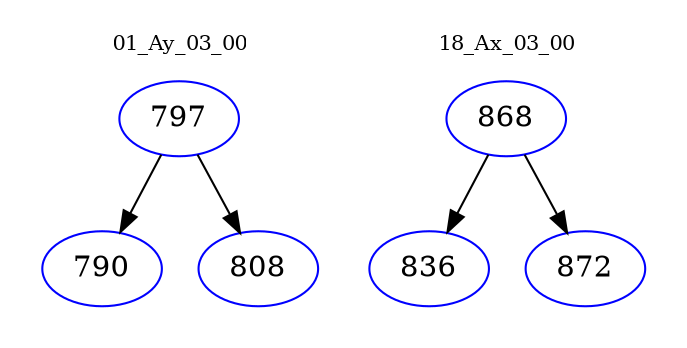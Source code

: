 digraph{
subgraph cluster_0 {
color = white
label = "01_Ay_03_00";
fontsize=10;
T0_797 [label="797", color="blue"]
T0_797 -> T0_790 [color="black"]
T0_790 [label="790", color="blue"]
T0_797 -> T0_808 [color="black"]
T0_808 [label="808", color="blue"]
}
subgraph cluster_1 {
color = white
label = "18_Ax_03_00";
fontsize=10;
T1_868 [label="868", color="blue"]
T1_868 -> T1_836 [color="black"]
T1_836 [label="836", color="blue"]
T1_868 -> T1_872 [color="black"]
T1_872 [label="872", color="blue"]
}
}
